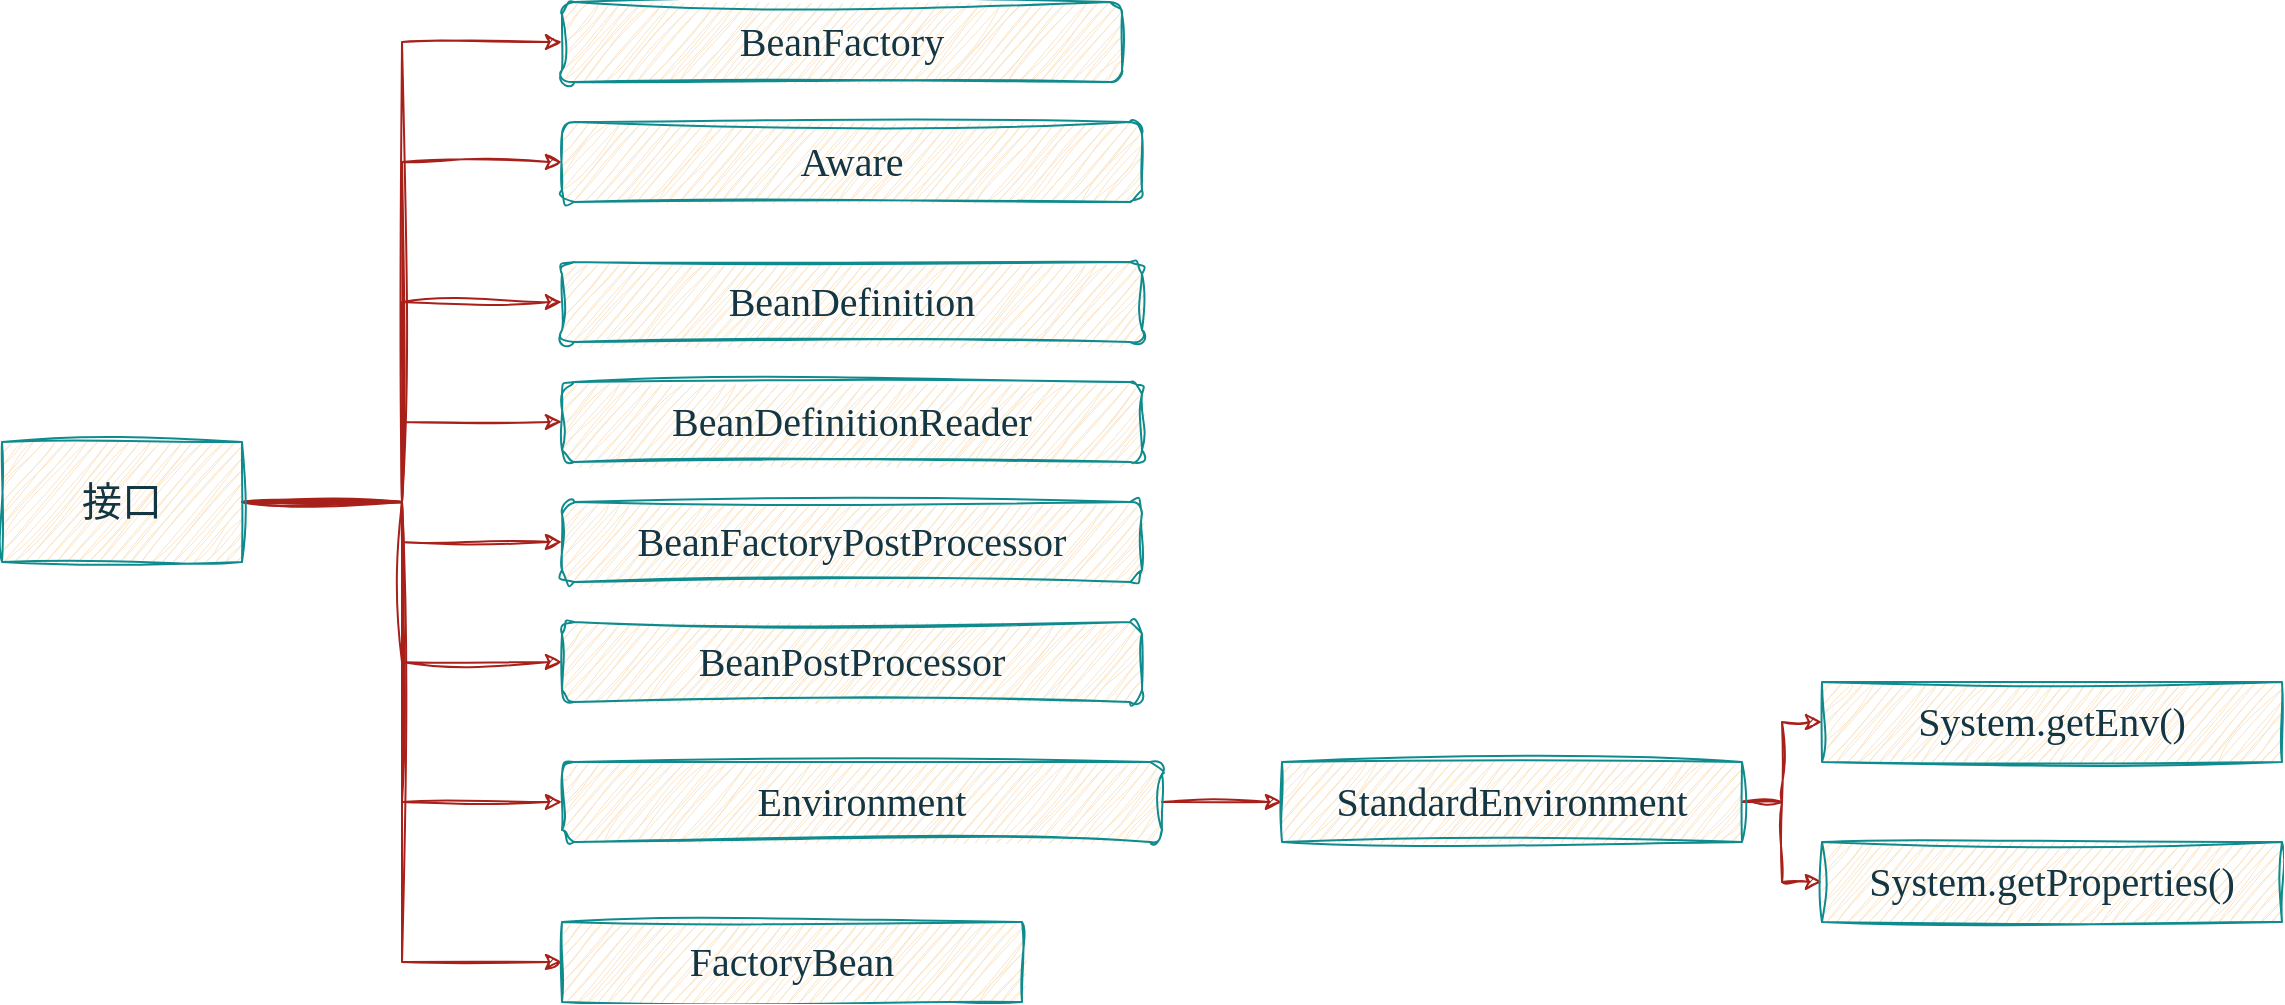 <mxfile version="21.0.6" type="github">
  <diagram id="CLRV9togOxiYNfg2LU6Z" name="第 1 页">
    <mxGraphModel dx="1434" dy="756" grid="1" gridSize="10" guides="1" tooltips="1" connect="1" arrows="1" fold="1" page="1" pageScale="1" pageWidth="827" pageHeight="1169" math="0" shadow="0">
      <root>
        <mxCell id="0" />
        <mxCell id="1" parent="0" />
        <mxCell id="pm676ZR5irx6sTgRN4XC-11" style="edgeStyle=orthogonalEdgeStyle;rounded=0;hachureGap=4;orthogonalLoop=1;jettySize=auto;html=1;exitX=1;exitY=0.5;exitDx=0;exitDy=0;entryX=0;entryY=0.5;entryDx=0;entryDy=0;fontFamily=Architects Daughter;fontSource=https%3A%2F%2Ffonts.googleapis.com%2Fcss%3Ffamily%3DArchitects%2BDaughter;fontSize=16;sketch=1;curveFitting=1;jiggle=2;labelBackgroundColor=none;strokeColor=#A8201A;fontColor=default;" edge="1" parent="1" source="bvJY64Ip-EKWP1APRRWV-1" target="pm676ZR5irx6sTgRN4XC-1">
          <mxGeometry relative="1" as="geometry" />
        </mxCell>
        <mxCell id="pm676ZR5irx6sTgRN4XC-12" style="edgeStyle=orthogonalEdgeStyle;rounded=0;hachureGap=4;orthogonalLoop=1;jettySize=auto;html=1;exitX=1;exitY=0.5;exitDx=0;exitDy=0;entryX=0;entryY=0.5;entryDx=0;entryDy=0;fontFamily=Architects Daughter;fontSource=https%3A%2F%2Ffonts.googleapis.com%2Fcss%3Ffamily%3DArchitects%2BDaughter;fontSize=16;sketch=1;curveFitting=1;jiggle=2;labelBackgroundColor=none;strokeColor=#A8201A;fontColor=default;" edge="1" parent="1" source="bvJY64Ip-EKWP1APRRWV-1" target="pm676ZR5irx6sTgRN4XC-2">
          <mxGeometry relative="1" as="geometry" />
        </mxCell>
        <mxCell id="pm676ZR5irx6sTgRN4XC-13" style="edgeStyle=orthogonalEdgeStyle;rounded=0;hachureGap=4;orthogonalLoop=1;jettySize=auto;html=1;exitX=1;exitY=0.5;exitDx=0;exitDy=0;entryX=0;entryY=0.5;entryDx=0;entryDy=0;fontFamily=Architects Daughter;fontSource=https%3A%2F%2Ffonts.googleapis.com%2Fcss%3Ffamily%3DArchitects%2BDaughter;fontSize=16;sketch=1;curveFitting=1;jiggle=2;labelBackgroundColor=none;strokeColor=#A8201A;fontColor=default;" edge="1" parent="1" source="bvJY64Ip-EKWP1APRRWV-1" target="pm676ZR5irx6sTgRN4XC-3">
          <mxGeometry relative="1" as="geometry" />
        </mxCell>
        <mxCell id="pm676ZR5irx6sTgRN4XC-14" style="edgeStyle=orthogonalEdgeStyle;rounded=0;hachureGap=4;orthogonalLoop=1;jettySize=auto;html=1;exitX=1;exitY=0.5;exitDx=0;exitDy=0;entryX=0;entryY=0.5;entryDx=0;entryDy=0;fontFamily=Architects Daughter;fontSource=https%3A%2F%2Ffonts.googleapis.com%2Fcss%3Ffamily%3DArchitects%2BDaughter;fontSize=16;sketch=1;curveFitting=1;jiggle=2;labelBackgroundColor=none;strokeColor=#A8201A;fontColor=default;" edge="1" parent="1" source="bvJY64Ip-EKWP1APRRWV-1" target="pm676ZR5irx6sTgRN4XC-4">
          <mxGeometry relative="1" as="geometry" />
        </mxCell>
        <mxCell id="pm676ZR5irx6sTgRN4XC-15" style="edgeStyle=orthogonalEdgeStyle;rounded=0;hachureGap=4;orthogonalLoop=1;jettySize=auto;html=1;exitX=1;exitY=0.5;exitDx=0;exitDy=0;entryX=0;entryY=0.5;entryDx=0;entryDy=0;fontFamily=Architects Daughter;fontSource=https%3A%2F%2Ffonts.googleapis.com%2Fcss%3Ffamily%3DArchitects%2BDaughter;fontSize=16;sketch=1;curveFitting=1;jiggle=2;labelBackgroundColor=none;strokeColor=#A8201A;fontColor=default;" edge="1" parent="1" source="bvJY64Ip-EKWP1APRRWV-1" target="pm676ZR5irx6sTgRN4XC-5">
          <mxGeometry relative="1" as="geometry" />
        </mxCell>
        <mxCell id="pm676ZR5irx6sTgRN4XC-16" style="edgeStyle=orthogonalEdgeStyle;rounded=0;hachureGap=4;orthogonalLoop=1;jettySize=auto;html=1;exitX=1;exitY=0.5;exitDx=0;exitDy=0;entryX=0;entryY=0.5;entryDx=0;entryDy=0;fontFamily=Architects Daughter;fontSource=https%3A%2F%2Ffonts.googleapis.com%2Fcss%3Ffamily%3DArchitects%2BDaughter;fontSize=16;sketch=1;curveFitting=1;jiggle=2;labelBackgroundColor=none;strokeColor=#A8201A;fontColor=default;" edge="1" parent="1" source="bvJY64Ip-EKWP1APRRWV-1" target="pm676ZR5irx6sTgRN4XC-6">
          <mxGeometry relative="1" as="geometry" />
        </mxCell>
        <mxCell id="pm676ZR5irx6sTgRN4XC-17" style="edgeStyle=orthogonalEdgeStyle;rounded=0;hachureGap=4;orthogonalLoop=1;jettySize=auto;html=1;exitX=1;exitY=0.5;exitDx=0;exitDy=0;entryX=0;entryY=0.5;entryDx=0;entryDy=0;fontFamily=Architects Daughter;fontSource=https%3A%2F%2Ffonts.googleapis.com%2Fcss%3Ffamily%3DArchitects%2BDaughter;fontSize=16;sketch=1;curveFitting=1;jiggle=2;labelBackgroundColor=none;strokeColor=#A8201A;fontColor=default;" edge="1" parent="1" source="bvJY64Ip-EKWP1APRRWV-1" target="pm676ZR5irx6sTgRN4XC-7">
          <mxGeometry relative="1" as="geometry" />
        </mxCell>
        <mxCell id="pm676ZR5irx6sTgRN4XC-22" style="edgeStyle=orthogonalEdgeStyle;rounded=0;hachureGap=4;orthogonalLoop=1;jettySize=auto;html=1;exitX=1;exitY=0.5;exitDx=0;exitDy=0;entryX=0;entryY=0.5;entryDx=0;entryDy=0;fontFamily=Architects Daughter;fontSource=https%3A%2F%2Ffonts.googleapis.com%2Fcss%3Ffamily%3DArchitects%2BDaughter;fontSize=16;sketch=1;curveFitting=1;jiggle=2;labelBackgroundColor=none;strokeColor=#A8201A;fontColor=default;" edge="1" parent="1" source="bvJY64Ip-EKWP1APRRWV-1" target="pm676ZR5irx6sTgRN4XC-21">
          <mxGeometry relative="1" as="geometry" />
        </mxCell>
        <mxCell id="bvJY64Ip-EKWP1APRRWV-1" value="接口" style="rounded=0;whiteSpace=wrap;html=1;hachureGap=4;fontFamily=Architects Daughter;fontSource=https%3A%2F%2Ffonts.googleapis.com%2Fcss%3Ffamily%3DArchitects%2BDaughter;fontSize=20;sketch=1;curveFitting=1;jiggle=2;labelBackgroundColor=none;fillColor=#FAE5C7;strokeColor=#0F8B8D;fontColor=#143642;" parent="1" vertex="1">
          <mxGeometry x="60" y="660" width="120" height="60" as="geometry" />
        </mxCell>
        <mxCell id="pm676ZR5irx6sTgRN4XC-1" value="&lt;font face=&quot;Comic Sans MS&quot;&gt;BeanFactory&lt;/font&gt;" style="rounded=1;whiteSpace=wrap;html=1;hachureGap=4;fontFamily=Architects Daughter;fontSource=https%3A%2F%2Ffonts.googleapis.com%2Fcss%3Ffamily%3DArchitects%2BDaughter;fontSize=20;sketch=1;curveFitting=1;jiggle=2;labelBackgroundColor=none;fillColor=#FAE5C7;strokeColor=#0F8B8D;fontColor=#143642;" vertex="1" parent="1">
          <mxGeometry x="340" y="440" width="280" height="40" as="geometry" />
        </mxCell>
        <mxCell id="pm676ZR5irx6sTgRN4XC-2" value="&lt;font face=&quot;Comic Sans MS&quot;&gt;Aware&lt;/font&gt;" style="rounded=1;whiteSpace=wrap;html=1;hachureGap=4;fontFamily=Architects Daughter;fontSource=https%3A%2F%2Ffonts.googleapis.com%2Fcss%3Ffamily%3DArchitects%2BDaughter;fontSize=20;sketch=1;curveFitting=1;jiggle=2;labelBackgroundColor=none;fillColor=#FAE5C7;strokeColor=#0F8B8D;fontColor=#143642;" vertex="1" parent="1">
          <mxGeometry x="340" y="500" width="290" height="40" as="geometry" />
        </mxCell>
        <mxCell id="pm676ZR5irx6sTgRN4XC-3" value="&lt;font face=&quot;Comic Sans MS&quot;&gt;BeanDefinition&lt;/font&gt;" style="rounded=1;whiteSpace=wrap;html=1;hachureGap=4;fontFamily=Architects Daughter;fontSource=https%3A%2F%2Ffonts.googleapis.com%2Fcss%3Ffamily%3DArchitects%2BDaughter;fontSize=20;sketch=1;curveFitting=1;jiggle=2;labelBackgroundColor=none;fillColor=#FAE5C7;strokeColor=#0F8B8D;fontColor=#143642;" vertex="1" parent="1">
          <mxGeometry x="340" y="570" width="290" height="40" as="geometry" />
        </mxCell>
        <mxCell id="pm676ZR5irx6sTgRN4XC-4" value="&lt;font face=&quot;Comic Sans MS&quot;&gt;BeanDefinitionReader&lt;/font&gt;" style="rounded=1;whiteSpace=wrap;html=1;hachureGap=4;fontFamily=Architects Daughter;fontSource=https%3A%2F%2Ffonts.googleapis.com%2Fcss%3Ffamily%3DArchitects%2BDaughter;fontSize=20;sketch=1;curveFitting=1;jiggle=2;labelBackgroundColor=none;fillColor=#FAE5C7;strokeColor=#0F8B8D;fontColor=#143642;" vertex="1" parent="1">
          <mxGeometry x="340" y="630" width="290" height="40" as="geometry" />
        </mxCell>
        <mxCell id="pm676ZR5irx6sTgRN4XC-5" value="&lt;font face=&quot;Comic Sans MS&quot;&gt;BeanFactoryPostProcessor&lt;/font&gt;" style="rounded=1;whiteSpace=wrap;html=1;hachureGap=4;fontFamily=Architects Daughter;fontSource=https%3A%2F%2Ffonts.googleapis.com%2Fcss%3Ffamily%3DArchitects%2BDaughter;fontSize=20;sketch=1;curveFitting=1;jiggle=2;labelBackgroundColor=none;fillColor=#FAE5C7;strokeColor=#0F8B8D;fontColor=#143642;" vertex="1" parent="1">
          <mxGeometry x="340" y="690" width="290" height="40" as="geometry" />
        </mxCell>
        <mxCell id="pm676ZR5irx6sTgRN4XC-6" value="&lt;font face=&quot;Comic Sans MS&quot;&gt;BeanPostProcessor&lt;/font&gt;" style="rounded=1;whiteSpace=wrap;html=1;hachureGap=4;fontFamily=Architects Daughter;fontSource=https%3A%2F%2Ffonts.googleapis.com%2Fcss%3Ffamily%3DArchitects%2BDaughter;fontSize=20;sketch=1;curveFitting=1;jiggle=2;labelBackgroundColor=none;fillColor=#FAE5C7;strokeColor=#0F8B8D;fontColor=#143642;" vertex="1" parent="1">
          <mxGeometry x="340" y="750" width="290" height="40" as="geometry" />
        </mxCell>
        <mxCell id="pm676ZR5irx6sTgRN4XC-18" style="edgeStyle=orthogonalEdgeStyle;rounded=0;hachureGap=4;orthogonalLoop=1;jettySize=auto;html=1;exitX=1;exitY=0.5;exitDx=0;exitDy=0;entryX=0;entryY=0.5;entryDx=0;entryDy=0;fontFamily=Architects Daughter;fontSource=https%3A%2F%2Ffonts.googleapis.com%2Fcss%3Ffamily%3DArchitects%2BDaughter;fontSize=16;sketch=1;curveFitting=1;jiggle=2;labelBackgroundColor=none;strokeColor=#A8201A;fontColor=default;" edge="1" parent="1" source="pm676ZR5irx6sTgRN4XC-7" target="pm676ZR5irx6sTgRN4XC-8">
          <mxGeometry relative="1" as="geometry" />
        </mxCell>
        <mxCell id="pm676ZR5irx6sTgRN4XC-7" value="&lt;font face=&quot;Comic Sans MS&quot;&gt;Environment&lt;/font&gt;" style="rounded=1;whiteSpace=wrap;html=1;hachureGap=4;fontFamily=Architects Daughter;fontSource=https%3A%2F%2Ffonts.googleapis.com%2Fcss%3Ffamily%3DArchitects%2BDaughter;fontSize=20;sketch=1;curveFitting=1;jiggle=2;labelBackgroundColor=none;fillColor=#FAE5C7;strokeColor=#0F8B8D;fontColor=#143642;" vertex="1" parent="1">
          <mxGeometry x="340" y="820" width="300" height="40" as="geometry" />
        </mxCell>
        <mxCell id="pm676ZR5irx6sTgRN4XC-19" style="edgeStyle=orthogonalEdgeStyle;rounded=0;hachureGap=4;orthogonalLoop=1;jettySize=auto;html=1;exitX=1;exitY=0.5;exitDx=0;exitDy=0;entryX=0;entryY=0.5;entryDx=0;entryDy=0;fontFamily=Architects Daughter;fontSource=https%3A%2F%2Ffonts.googleapis.com%2Fcss%3Ffamily%3DArchitects%2BDaughter;fontSize=16;sketch=1;curveFitting=1;jiggle=2;labelBackgroundColor=none;strokeColor=#A8201A;fontColor=default;" edge="1" parent="1" source="pm676ZR5irx6sTgRN4XC-8" target="pm676ZR5irx6sTgRN4XC-9">
          <mxGeometry relative="1" as="geometry" />
        </mxCell>
        <mxCell id="pm676ZR5irx6sTgRN4XC-20" style="edgeStyle=orthogonalEdgeStyle;rounded=0;hachureGap=4;orthogonalLoop=1;jettySize=auto;html=1;exitX=1;exitY=0.5;exitDx=0;exitDy=0;entryX=0;entryY=0.5;entryDx=0;entryDy=0;fontFamily=Architects Daughter;fontSource=https%3A%2F%2Ffonts.googleapis.com%2Fcss%3Ffamily%3DArchitects%2BDaughter;fontSize=16;sketch=1;curveFitting=1;jiggle=2;labelBackgroundColor=none;strokeColor=#A8201A;fontColor=default;" edge="1" parent="1" source="pm676ZR5irx6sTgRN4XC-8" target="pm676ZR5irx6sTgRN4XC-10">
          <mxGeometry relative="1" as="geometry" />
        </mxCell>
        <mxCell id="pm676ZR5irx6sTgRN4XC-8" value="&lt;font face=&quot;Comic Sans MS&quot;&gt;StandardEnvironment&lt;/font&gt;" style="rounded=0;whiteSpace=wrap;html=1;hachureGap=4;fontFamily=Architects Daughter;fontSource=https%3A%2F%2Ffonts.googleapis.com%2Fcss%3Ffamily%3DArchitects%2BDaughter;fontSize=20;glass=0;shadow=0;sketch=1;curveFitting=1;jiggle=2;labelBackgroundColor=none;fillColor=#FAE5C7;strokeColor=#0F8B8D;fontColor=#143642;" vertex="1" parent="1">
          <mxGeometry x="700" y="820" width="230" height="40" as="geometry" />
        </mxCell>
        <mxCell id="pm676ZR5irx6sTgRN4XC-9" value="&lt;font face=&quot;Comic Sans MS&quot;&gt;System.getEnv()&lt;/font&gt;" style="rounded=0;whiteSpace=wrap;html=1;hachureGap=4;fontFamily=Architects Daughter;fontSource=https%3A%2F%2Ffonts.googleapis.com%2Fcss%3Ffamily%3DArchitects%2BDaughter;fontSize=20;glass=0;shadow=0;sketch=1;curveFitting=1;jiggle=2;labelBackgroundColor=none;fillColor=#FAE5C7;strokeColor=#0F8B8D;fontColor=#143642;" vertex="1" parent="1">
          <mxGeometry x="970" y="780" width="230" height="40" as="geometry" />
        </mxCell>
        <mxCell id="pm676ZR5irx6sTgRN4XC-10" value="&lt;font face=&quot;Comic Sans MS&quot;&gt;System.getProperties()&lt;/font&gt;" style="rounded=0;whiteSpace=wrap;html=1;hachureGap=4;fontFamily=Architects Daughter;fontSource=https%3A%2F%2Ffonts.googleapis.com%2Fcss%3Ffamily%3DArchitects%2BDaughter;fontSize=20;glass=0;shadow=0;sketch=1;curveFitting=1;jiggle=2;labelBackgroundColor=none;fillColor=#FAE5C7;strokeColor=#0F8B8D;fontColor=#143642;" vertex="1" parent="1">
          <mxGeometry x="970" y="860" width="230" height="40" as="geometry" />
        </mxCell>
        <mxCell id="pm676ZR5irx6sTgRN4XC-21" value="&lt;font face=&quot;Comic Sans MS&quot;&gt;FactoryBean&lt;/font&gt;" style="rounded=0;whiteSpace=wrap;html=1;hachureGap=4;fontFamily=Architects Daughter;fontSource=https%3A%2F%2Ffonts.googleapis.com%2Fcss%3Ffamily%3DArchitects%2BDaughter;fontSize=20;sketch=1;curveFitting=1;jiggle=2;labelBackgroundColor=none;fillColor=#FAE5C7;strokeColor=#0F8B8D;fontColor=#143642;" vertex="1" parent="1">
          <mxGeometry x="340" y="900" width="230" height="40" as="geometry" />
        </mxCell>
      </root>
    </mxGraphModel>
  </diagram>
</mxfile>
